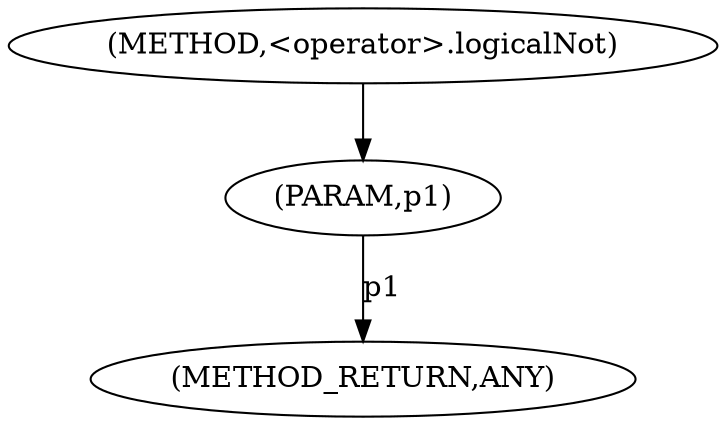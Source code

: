 digraph "&lt;operator&gt;.logicalNot" {  
"356" [label = <(METHOD,&lt;operator&gt;.logicalNot)> ]
"359" [label = <(METHOD_RETURN,ANY)> ]
"357" [label = <(PARAM,p1)> ]
  "357" -> "359"  [ label = "p1"] 
  "356" -> "357" 
}
